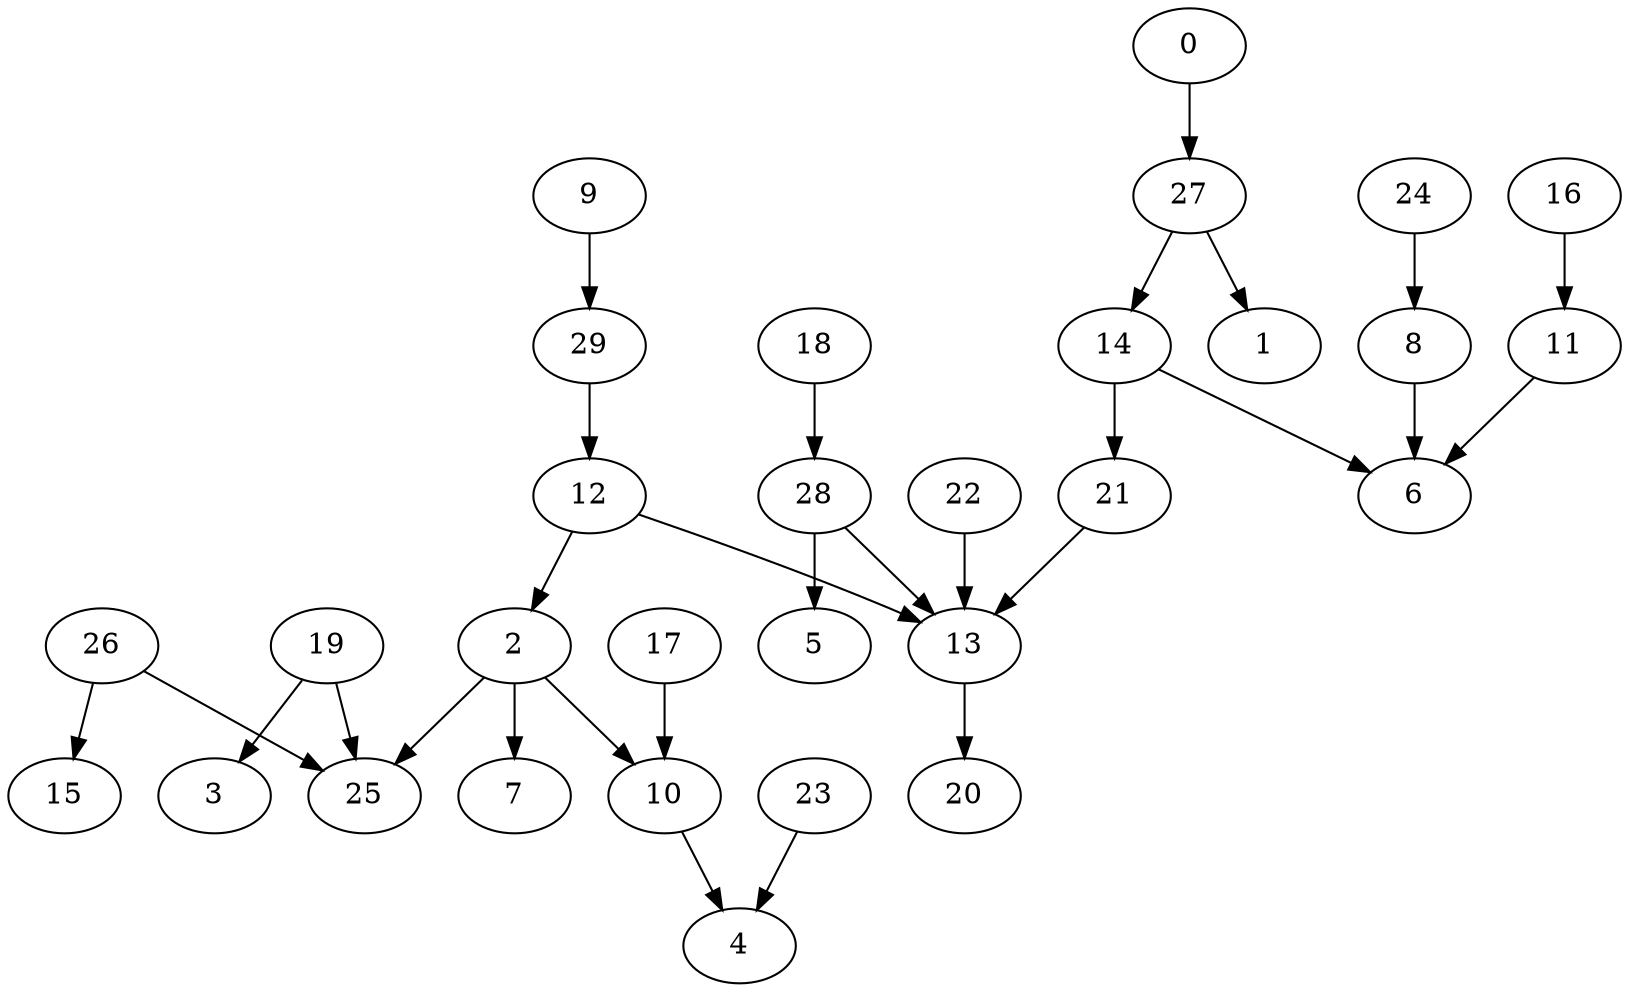 digraph my_graph {
2 [label=2]
25 [label=25]
8 [label=8]
6 [label=6]
16 [label=16]
11 [label=11]
26 [label=26]
7 [label=7]
12 [label=12]
13 [label=13]
20 [label=20]
14 [label=14]
18 [label=18]
28 [label=28]
19 [label=19]
3 [label=3]
29 [label=29]
21 [label=21]
27 [label=27]
24 [label=24]
15 [label=15]
5 [label=5]
22 [label=22]
1 [label=1]
0 [label=0]
9 [label=9]
23 [label=23]
4 [label=4]
10 [label=10]
17 [label=17]
2->25
8->6
16->11
26->25
2->7
11->6
12->2
12->13
13->20
14->6
18->28
19->3
28->13
29->12
14->21
27->14
24->8
26->15
28->5
22->13
27->1
0->27
9->29
23->4
10->4
17->10
21->13
2->10
19->25
}